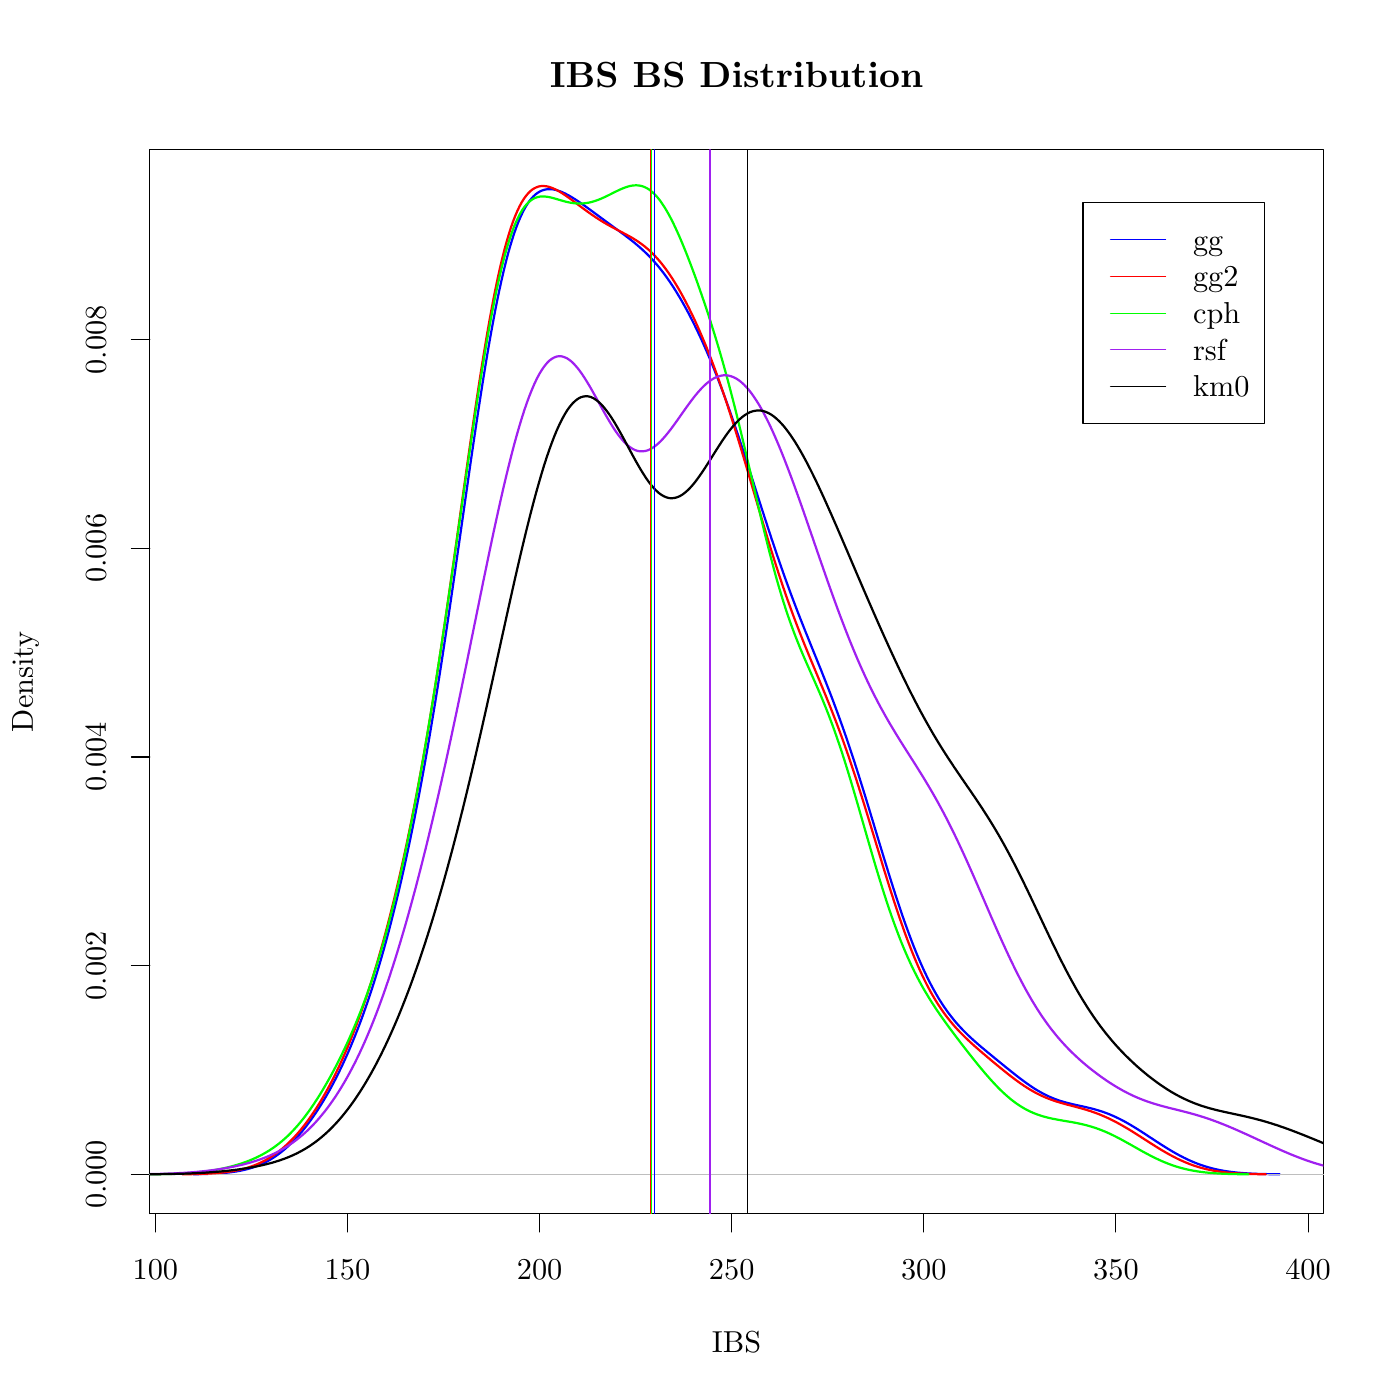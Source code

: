 % Created by tikzDevice version 0.8.1 on 2015-01-31 18:09:24
% !TEX encoding = UTF-8 Unicode
\documentclass[11pt]{memoir}
\nonstopmode

\usepackage{tikz}

\usepackage[active,tightpage,psfixbb]{preview}

\PreviewEnvironment{pgfpicture}

\setlength\PreviewBorder{0pt}

\usepackage{amsmath}
\newcommand{\SweaveOpts}[1]{}  % do not interfere with LaTeX
\newcommand{\SweaveInput}[1]{} % because they are not real TeX commands
\newcommand{\Sexpr}[1]{}       % will only be parsed by R


\usepackage{geometry}
\usepackage{amsmath}
\usepackage{lscape}
\geometry{verbose,tmargin=2.5cm,bmargin=2.5cm,lmargin=2.5cm,rmargin=2.5cm}


\begin{document}

\begin{tikzpicture}[x=1pt,y=1pt]
\definecolor{fillColor}{RGB}{255,255,255}
\path[use as bounding box,fill=fillColor,fill opacity=0.00] (0,0) rectangle (505.89,505.89);
\begin{scope}
\path[clip] ( 54.12, 67.32) rectangle (478.17,451.77);
\definecolor{drawColor}{RGB}{0,0,255}

\path[draw=drawColor,line width= 0.8pt,line join=round,line cap=round] ( 69.83, 81.58) --
	( 70.59, 81.59) --
	( 71.36, 81.60) --
	( 72.13, 81.62) --
	( 72.90, 81.63) --
	( 73.67, 81.65) --
	( 74.44, 81.67) --
	( 75.20, 81.70) --
	( 75.97, 81.73) --
	( 76.74, 81.76) --
	( 77.51, 81.80) --
	( 78.28, 81.84) --
	( 79.05, 81.89) --
	( 79.81, 81.94) --
	( 80.58, 82.00) --
	( 81.35, 82.07) --
	( 82.12, 82.15) --
	( 82.89, 82.24) --
	( 83.66, 82.33) --
	( 84.42, 82.44) --
	( 85.19, 82.55) --
	( 85.96, 82.68) --
	( 86.73, 82.82) --
	( 87.50, 82.98) --
	( 88.27, 83.15) --
	( 89.03, 83.34) --
	( 89.80, 83.54) --
	( 90.57, 83.77) --
	( 91.34, 84.01) --
	( 92.11, 84.28) --
	( 92.88, 84.56) --
	( 93.65, 84.86) --
	( 94.41, 85.20) --
	( 95.18, 85.55) --
	( 95.95, 85.93) --
	( 96.72, 86.33) --
	( 97.49, 86.76) --
	( 98.26, 87.23) --
	( 99.02, 87.71) --
	( 99.79, 88.23) --
	(100.56, 88.78) --
	(101.33, 89.36) --
	(102.10, 89.97) --
	(102.87, 90.60) --
	(103.63, 91.28) --
	(104.40, 91.98) --
	(105.17, 92.72) --
	(105.94, 93.49) --
	(106.71, 94.29) --
	(107.48, 95.13) --
	(108.24, 96.00) --
	(109.01, 96.90) --
	(109.78, 97.84) --
	(110.55, 98.81) --
	(111.32, 99.82) --
	(112.09,100.86) --
	(112.85,101.93) --
	(113.62,103.04) --
	(114.39,104.18) --
	(115.16,105.36) --
	(115.93,106.58) --
	(116.70,107.82) --
	(117.46,109.11) --
	(118.23,110.44) --
	(119.00,111.80) --
	(119.77,113.19) --
	(120.54,114.64) --
	(121.31,116.12) --
	(122.07,117.64) --
	(122.84,119.20) --
	(123.61,120.80) --
	(124.38,122.46) --
	(125.15,124.16) --
	(125.92,125.89) --
	(126.69,127.68) --
	(127.45,129.53) --
	(128.22,131.42) --
	(128.99,133.36) --
	(129.76,135.34) --
	(130.53,137.40) --
	(131.30,139.51) --
	(132.06,141.67) --
	(132.83,143.88) --
	(133.60,146.17) --
	(134.37,148.51) --
	(135.14,150.92) --
	(135.91,153.38) --
	(136.67,155.90) --
	(137.44,158.51) --
	(138.21,161.17) --
	(138.98,163.90) --
	(139.75,166.69) --
	(140.52,169.57) --
	(141.28,172.52) --
	(142.05,175.53) --
	(142.82,178.62) --
	(143.59,181.78) --
	(144.36,185.03) --
	(145.13,188.35) --
	(145.89,191.75) --
	(146.66,195.22) --
	(147.43,198.80) --
	(148.20,202.45) --
	(148.97,206.18) --
	(149.74,209.98) --
	(150.50,213.90) --
	(151.27,217.90) --
	(152.04,221.98) --
	(152.81,226.15) --
	(153.58,230.41) --
	(154.35,234.78) --
	(155.12,239.22) --
	(155.88,243.75) --
	(156.65,248.37) --
	(157.42,253.09) --
	(158.19,257.88) --
	(158.96,262.76) --
	(159.73,267.70) --
	(160.49,272.74) --
	(161.26,277.84) --
	(162.03,283.00) --
	(162.80,288.21) --
	(163.57,293.48) --
	(164.34,298.80) --
	(165.10,304.14) --
	(165.87,309.51) --
	(166.64,314.90) --
	(167.41,320.29) --
	(168.18,325.67) --
	(168.95,331.04) --
	(169.71,336.38) --
	(170.48,341.67) --
	(171.25,346.90) --
	(172.02,352.08) --
	(172.79,357.18) --
	(173.56,362.18) --
	(174.32,367.06) --
	(175.09,371.84) --
	(175.86,376.50) --
	(176.63,381.03) --
	(177.40,385.38) --
	(178.17,389.58) --
	(178.93,393.63) --
	(179.70,397.53) --
	(180.47,401.20) --
	(181.24,404.69) --
	(182.01,408.01) --
	(182.78,411.16) --
	(183.54,414.09) --
	(184.31,416.81) --
	(185.08,419.35) --
	(185.85,421.72) --
	(186.62,423.89) --
	(187.39,425.85) --
	(188.16,427.64) --
	(188.92,429.27) --
	(189.69,430.74) --
	(190.46,432.00) --
	(191.23,433.12) --
	(192.00,434.10) --
	(192.77,434.95) --
	(193.53,435.65) --
	(194.30,436.22) --
	(195.07,436.68) --
	(195.84,437.04) --
	(196.61,437.30) --
	(197.38,437.45) --
	(198.14,437.53) --
	(198.91,437.53) --
	(199.68,437.47) --
	(200.45,437.33) --
	(201.22,437.13) --
	(201.99,436.89) --
	(202.75,436.61) --
	(203.52,436.28) --
	(204.29,435.91) --
	(205.06,435.51) --
	(205.83,435.08) --
	(206.60,434.63) --
	(207.36,434.16) --
	(208.13,433.66) --
	(208.90,433.16) --
	(209.67,432.64) --
	(210.44,432.10) --
	(211.21,431.56) --
	(211.97,431.01) --
	(212.74,430.45) --
	(213.51,429.89) --
	(214.28,429.33) --
	(215.05,428.76) --
	(215.82,428.19) --
	(216.58,427.62) --
	(217.35,427.06) --
	(218.12,426.49) --
	(218.89,425.92) --
	(219.66,425.36) --
	(220.43,424.80) --
	(221.20,424.24) --
	(221.96,423.67) --
	(222.73,423.11) --
	(223.50,422.55) --
	(224.27,421.98) --
	(225.04,421.42) --
	(225.81,420.84) --
	(226.57,420.26) --
	(227.34,419.67) --
	(228.11,419.07) --
	(228.88,418.46) --
	(229.65,417.83) --
	(230.42,417.18) --
	(231.18,416.51) --
	(231.95,415.83) --
	(232.72,415.12) --
	(233.49,414.39) --
	(234.26,413.62) --
	(235.03,412.83) --
	(235.79,412.01) --
	(236.56,411.16) --
	(237.33,410.27) --
	(238.10,409.35) --
	(238.87,408.39) --
	(239.64,407.40) --
	(240.40,406.37) --
	(241.17,405.30) --
	(241.94,404.20) --
	(242.71,403.06) --
	(243.48,401.88) --
	(244.25,400.66) --
	(245.01,399.40) --
	(245.78,398.12) --
	(246.55,396.79) --
	(247.32,395.42) --
	(248.09,394.01) --
	(248.86,392.58) --
	(249.62,391.10) --
	(250.39,389.58) --
	(251.16,388.03) --
	(251.93,386.44) --
	(252.70,384.82) --
	(253.47,383.16) --
	(254.24,381.45) --
	(255.00,379.72) --
	(255.77,377.94) --
	(256.54,376.13) --
	(257.31,374.27) --
	(258.08,372.38) --
	(258.85,370.45) --
	(259.61,368.48) --
	(260.38,366.47) --
	(261.15,364.42) --
	(261.92,362.34) --
	(262.69,360.22) --
	(263.46,358.06) --
	(264.22,355.87) --
	(264.99,353.65) --
	(265.76,351.41) --
	(266.53,349.13) --
	(267.30,346.82) --
	(268.07,344.49) --
	(268.83,342.14) --
	(269.60,339.78) --
	(270.37,337.39) --
	(271.14,335.00) --
	(271.91,332.60) --
	(272.68,330.19) --
	(273.44,327.79) --
	(274.21,325.38) --
	(274.98,322.98) --
	(275.75,320.59) --
	(276.52,318.21) --
	(277.29,315.85) --
	(278.05,313.50) --
	(278.82,311.17) --
	(279.59,308.87) --
	(280.36,306.59) --
	(281.13,304.34) --
	(281.90,302.11) --
	(282.67,299.91) --
	(283.43,297.74) --
	(284.20,295.60) --
	(284.97,293.49) --
	(285.74,291.40) --
	(286.51,289.35) --
	(287.28,287.32) --
	(288.04,285.32) --
	(288.81,283.34) --
	(289.58,281.38) --
	(290.35,279.44) --
	(291.12,277.51) --
	(291.89,275.60) --
	(292.65,273.70) --
	(293.42,271.80) --
	(294.19,269.91) --
	(294.96,268.01) --
	(295.73,266.11) --
	(296.50,264.21) --
	(297.26,262.29) --
	(298.03,260.35) --
	(298.80,258.40) --
	(299.57,256.43) --
	(300.34,254.44) --
	(301.11,252.41) --
	(301.87,250.36) --
	(302.64,248.29) --
	(303.41,246.17) --
	(304.18,244.02) --
	(304.95,241.84) --
	(305.72,239.62) --
	(306.48,237.37) --
	(307.25,235.08) --
	(308.02,232.76) --
	(308.79,230.40) --
	(309.56,228.02) --
	(310.33,225.60) --
	(311.09,223.16) --
	(311.86,220.69) --
	(312.63,218.20) --
	(313.40,215.69) --
	(314.17,213.17) --
	(314.94,210.63) --
	(315.71,208.09) --
	(316.47,205.55) --
	(317.24,203.00) --
	(318.01,200.46) --
	(318.78,197.93) --
	(319.55,195.41) --
	(320.32,192.91) --
	(321.08,190.43) --
	(321.85,187.97) --
	(322.62,185.54) --
	(323.39,183.15) --
	(324.16,180.79) --
	(324.93,178.47) --
	(325.69,176.19) --
	(326.46,173.96) --
	(327.23,171.79) --
	(328.00,169.66) --
	(328.77,167.58) --
	(329.54,165.55) --
	(330.30,163.59) --
	(331.07,161.68) --
	(331.84,159.83) --
	(332.61,158.03) --
	(333.38,156.31) --
	(334.15,154.64) --
	(334.91,153.03) --
	(335.68,151.47) --
	(336.45,149.98) --
	(337.22,148.55) --
	(337.99,147.17) --
	(338.76,145.84) --
	(339.52,144.57) --
	(340.29,143.37) --
	(341.06,142.20) --
	(341.83,141.09) --
	(342.60,140.01) --
	(343.37,139.00) --
	(344.13,138.02) --
	(344.90,137.07) --
	(345.67,136.17) --
	(346.44,135.30) --
	(347.21,134.46) --
	(347.98,133.66) --
	(348.75,132.87) --
	(349.51,132.12) --
	(350.28,131.38) --
	(351.05,130.67) --
	(351.82,129.97) --
	(352.59,129.28) --
	(353.36,128.61) --
	(354.12,127.95) --
	(354.89,127.30) --
	(355.66,126.66) --
	(356.43,126.02) --
	(357.20,125.38) --
	(357.97,124.75) --
	(358.73,124.12) --
	(359.50,123.49) --
	(360.27,122.86) --
	(361.04,122.23) --
	(361.81,121.61) --
	(362.58,120.98) --
	(363.34,120.36) --
	(364.11,119.74) --
	(364.88,119.12) --
	(365.65,118.51) --
	(366.42,117.90) --
	(367.19,117.29) --
	(367.95,116.70) --
	(368.72,116.11) --
	(369.49,115.53) --
	(370.26,114.96) --
	(371.03,114.41) --
	(371.80,113.87) --
	(372.56,113.34) --
	(373.33,112.83) --
	(374.10,112.34) --
	(374.87,111.87) --
	(375.64,111.42) --
	(376.41,110.99) --
	(377.17,110.58) --
	(377.94,110.19) --
	(378.71,109.82) --
	(379.48,109.47) --
	(380.25,109.15) --
	(381.02,108.84) --
	(381.79,108.55) --
	(382.55,108.28) --
	(383.32,108.03) --
	(384.09,107.80) --
	(384.86,107.58) --
	(385.63,107.37) --
	(386.40,107.17) --
	(387.16,106.99) --
	(387.93,106.81) --
	(388.70,106.63) --
	(389.47,106.46) --
	(390.24,106.30) --
	(391.01,106.13) --
	(391.77,105.96) --
	(392.54,105.78) --
	(393.31,105.60) --
	(394.08,105.41) --
	(394.85,105.22) --
	(395.62,105.01) --
	(396.38,104.79) --
	(397.15,104.56) --
	(397.92,104.32) --
	(398.69,104.06) --
	(399.46,103.79) --
	(400.23,103.50) --
	(400.99,103.19) --
	(401.76,102.87) --
	(402.53,102.53) --
	(403.30,102.18) --
	(404.07,101.81) --
	(404.84,101.43) --
	(405.60,101.03) --
	(406.37,100.62) --
	(407.14,100.19) --
	(407.91, 99.75) --
	(408.68, 99.30) --
	(409.45, 98.84) --
	(410.22, 98.37) --
	(410.98, 97.90) --
	(411.75, 97.41) --
	(412.52, 96.92) --
	(413.29, 96.42) --
	(414.06, 95.92) --
	(414.83, 95.42) --
	(415.59, 94.91) --
	(416.36, 94.41) --
	(417.13, 93.90) --
	(417.90, 93.40) --
	(418.67, 92.90) --
	(419.44, 92.40) --
	(420.20, 91.92) --
	(420.97, 91.43) --
	(421.74, 90.96) --
	(422.51, 90.49) --
	(423.28, 90.03) --
	(424.05, 89.58) --
	(424.81, 89.14) --
	(425.58, 88.72) --
	(426.35, 88.30) --
	(427.12, 87.90) --
	(427.89, 87.51) --
	(428.66, 87.14) --
	(429.42, 86.77) --
	(430.19, 86.43) --
	(430.96, 86.10) --
	(431.73, 85.78) --
	(432.50, 85.47) --
	(433.27, 85.18) --
	(434.03, 84.91) --
	(434.80, 84.65) --
	(435.57, 84.40) --
	(436.34, 84.17) --
	(437.11, 83.95) --
	(437.88, 83.75) --
	(438.64, 83.55) --
	(439.41, 83.37) --
	(440.18, 83.21) --
	(440.95, 83.05) --
	(441.72, 82.91) --
	(442.49, 82.77) --
	(443.26, 82.65) --
	(444.02, 82.54) --
	(444.79, 82.43) --
	(445.56, 82.34) --
	(446.33, 82.25) --
	(447.10, 82.17) --
	(447.87, 82.10) --
	(448.63, 82.04) --
	(449.40, 81.98) --
	(450.17, 81.92) --
	(450.94, 81.88) --
	(451.71, 81.83) --
	(452.48, 81.79) --
	(453.24, 81.76) --
	(454.01, 81.73) --
	(454.78, 81.70) --
	(455.55, 81.68) --
	(456.32, 81.66) --
	(457.09, 81.64) --
	(457.85, 81.62) --
	(458.62, 81.61) --
	(459.39, 81.59) --
	(460.16, 81.58) --
	(460.93, 81.57) --
	(461.70, 81.57) --
	(462.46, 81.56);
\end{scope}
\begin{scope}
\path[clip] (  0.00,  0.00) rectangle (505.89,505.89);
\definecolor{drawColor}{RGB}{0,0,0}

\path[draw=drawColor,line width= 0.4pt,line join=round,line cap=round] ( 56.14, 67.32) -- (472.67, 67.32);

\path[draw=drawColor,line width= 0.4pt,line join=round,line cap=round] ( 56.14, 67.32) -- ( 56.14, 60.72);

\path[draw=drawColor,line width= 0.4pt,line join=round,line cap=round] (125.56, 67.32) -- (125.56, 60.72);

\path[draw=drawColor,line width= 0.4pt,line join=round,line cap=round] (194.98, 67.32) -- (194.98, 60.72);

\path[draw=drawColor,line width= 0.4pt,line join=round,line cap=round] (264.40, 67.32) -- (264.40, 60.72);

\path[draw=drawColor,line width= 0.4pt,line join=round,line cap=round] (333.82, 67.32) -- (333.82, 60.72);

\path[draw=drawColor,line width= 0.4pt,line join=round,line cap=round] (403.24, 67.32) -- (403.24, 60.72);

\path[draw=drawColor,line width= 0.4pt,line join=round,line cap=round] (472.67, 67.32) -- (472.67, 60.72);

\node[text=drawColor,anchor=base,inner sep=0pt, outer sep=0pt, scale=  1.00] at ( 56.14, 43.56) {100};

\node[text=drawColor,anchor=base,inner sep=0pt, outer sep=0pt, scale=  1.00] at (125.56, 43.56) {150};

\node[text=drawColor,anchor=base,inner sep=0pt, outer sep=0pt, scale=  1.00] at (194.98, 43.56) {200};

\node[text=drawColor,anchor=base,inner sep=0pt, outer sep=0pt, scale=  1.00] at (264.40, 43.56) {250};

\node[text=drawColor,anchor=base,inner sep=0pt, outer sep=0pt, scale=  1.00] at (333.82, 43.56) {300};

\node[text=drawColor,anchor=base,inner sep=0pt, outer sep=0pt, scale=  1.00] at (403.24, 43.56) {350};

\node[text=drawColor,anchor=base,inner sep=0pt, outer sep=0pt, scale=  1.00] at (472.67, 43.56) {400};

\path[draw=drawColor,line width= 0.4pt,line join=round,line cap=round] ( 54.12, 81.52) -- ( 54.12,383.16);

\path[draw=drawColor,line width= 0.4pt,line join=round,line cap=round] ( 54.12, 81.52) -- ( 47.52, 81.52);

\path[draw=drawColor,line width= 0.4pt,line join=round,line cap=round] ( 54.12,156.93) -- ( 47.52,156.93);

\path[draw=drawColor,line width= 0.4pt,line join=round,line cap=round] ( 54.12,232.34) -- ( 47.52,232.34);

\path[draw=drawColor,line width= 0.4pt,line join=round,line cap=round] ( 54.12,307.75) -- ( 47.52,307.75);

\path[draw=drawColor,line width= 0.4pt,line join=round,line cap=round] ( 54.12,383.16) -- ( 47.52,383.16);

\node[text=drawColor,rotate= 90.00,anchor=base,inner sep=0pt, outer sep=0pt, scale=  1.00] at ( 38.28, 81.52) {0.000};

\node[text=drawColor,rotate= 90.00,anchor=base,inner sep=0pt, outer sep=0pt, scale=  1.00] at ( 38.28,156.93) {0.002};

\node[text=drawColor,rotate= 90.00,anchor=base,inner sep=0pt, outer sep=0pt, scale=  1.00] at ( 38.28,232.34) {0.004};

\node[text=drawColor,rotate= 90.00,anchor=base,inner sep=0pt, outer sep=0pt, scale=  1.00] at ( 38.28,307.75) {0.006};

\node[text=drawColor,rotate= 90.00,anchor=base,inner sep=0pt, outer sep=0pt, scale=  1.00] at ( 38.28,383.16) {0.008};

\path[draw=drawColor,line width= 0.4pt,line join=round,line cap=round] ( 54.12, 67.32) --
	(478.17, 67.32) --
	(478.17,451.77) --
	( 54.12,451.77) --
	( 54.12, 67.32);
\end{scope}
\begin{scope}
\path[clip] (  0.00,  0.00) rectangle (505.89,505.89);
\definecolor{drawColor}{RGB}{0,0,0}

\node[text=drawColor,anchor=base,inner sep=0pt, outer sep=0pt, scale=  1.20] at (266.14,474.30) {\bfseries IBS BS Distribution};

\node[text=drawColor,anchor=base,inner sep=0pt, outer sep=0pt, scale=  1.00] at (266.14, 17.16) {IBS};

\node[text=drawColor,rotate= 90.00,anchor=base,inner sep=0pt, outer sep=0pt, scale=  1.00] at ( 11.88,259.55) {Density};
\end{scope}
\begin{scope}
\path[clip] ( 54.12, 67.32) rectangle (478.17,451.77);
\definecolor{drawColor}{RGB}{190,190,190}

\path[draw=drawColor,line width= 0.0pt,line join=round,line cap=round] ( 54.12, 81.52) -- (478.17, 81.52);
\definecolor{drawColor}{RGB}{255,0,0}

\path[draw=drawColor,line width= 0.8pt,line join=round,line cap=round] ( 65.86, 81.56) --
	( 66.63, 81.57) --
	( 67.40, 81.58) --
	( 68.16, 81.59) --
	( 68.93, 81.60) --
	( 69.69, 81.62) --
	( 70.46, 81.63) --
	( 71.23, 81.65) --
	( 71.99, 81.67) --
	( 72.76, 81.70) --
	( 73.53, 81.73) --
	( 74.29, 81.76) --
	( 75.06, 81.79) --
	( 75.82, 81.83) --
	( 76.59, 81.88) --
	( 77.36, 81.93) --
	( 78.12, 81.98) --
	( 78.89, 82.05) --
	( 79.66, 82.12) --
	( 80.42, 82.19) --
	( 81.19, 82.28) --
	( 81.95, 82.37) --
	( 82.72, 82.48) --
	( 83.49, 82.60) --
	( 84.25, 82.72) --
	( 85.02, 82.86) --
	( 85.79, 83.01) --
	( 86.55, 83.18) --
	( 87.32, 83.36) --
	( 88.08, 83.56) --
	( 88.85, 83.77) --
	( 89.62, 84.00) --
	( 90.38, 84.25) --
	( 91.15, 84.52) --
	( 91.92, 84.80) --
	( 92.68, 85.11) --
	( 93.45, 85.44) --
	( 94.21, 85.80) --
	( 94.98, 86.17) --
	( 95.75, 86.57) --
	( 96.51, 87.00) --
	( 97.28, 87.45) --
	( 98.05, 87.92) --
	( 98.81, 88.43) --
	( 99.58, 88.97) --
	(100.34, 89.53) --
	(101.11, 90.12) --
	(101.88, 90.74) --
	(102.64, 91.39) --
	(103.41, 92.08) --
	(104.18, 92.79) --
	(104.94, 93.54) --
	(105.71, 94.32) --
	(106.47, 95.13) --
	(107.24, 95.98) --
	(108.01, 96.86) --
	(108.77, 97.77) --
	(109.54, 98.73) --
	(110.31, 99.71) --
	(111.07,100.73) --
	(111.84,101.79) --
	(112.60,102.88) --
	(113.37,104.02) --
	(114.14,105.18) --
	(114.90,106.39) --
	(115.67,107.63) --
	(116.44,108.92) --
	(117.20,110.24) --
	(117.97,111.60) --
	(118.73,113.00) --
	(119.50,114.45) --
	(120.27,115.94) --
	(121.03,117.47) --
	(121.80,119.03) --
	(122.57,120.65) --
	(123.33,122.32) --
	(124.10,124.02) --
	(124.86,125.77) --
	(125.63,127.57) --
	(126.40,129.42) --
	(127.16,131.32) --
	(127.93,133.27) --
	(128.70,135.26) --
	(129.46,137.32) --
	(130.23,139.42) --
	(130.99,141.58) --
	(131.76,143.79) --
	(132.53,146.06) --
	(133.29,148.40) --
	(134.06,150.78) --
	(134.83,153.23) --
	(135.59,155.74) --
	(136.36,158.31) --
	(137.12,160.95) --
	(137.89,163.65) --
	(138.66,166.41) --
	(139.42,169.25) --
	(140.19,172.16) --
	(140.96,175.13) --
	(141.72,178.17) --
	(142.49,181.30) --
	(143.25,184.51) --
	(144.02,187.78) --
	(144.79,191.13) --
	(145.55,194.56) --
	(146.32,198.09) --
	(147.09,201.69) --
	(147.85,205.37) --
	(148.62,209.13) --
	(149.38,213.00) --
	(150.15,216.96) --
	(150.92,221.00) --
	(151.68,225.12) --
	(152.45,229.36) --
	(153.22,233.69) --
	(153.98,238.10) --
	(154.75,242.60) --
	(155.51,247.20) --
	(156.28,251.90) --
	(157.05,256.69) --
	(157.81,261.55) --
	(158.58,266.50) --
	(159.35,271.55) --
	(160.11,276.66) --
	(160.88,281.84) --
	(161.64,287.09) --
	(162.41,292.40) --
	(163.18,297.77) --
	(163.94,303.17) --
	(164.71,308.61) --
	(165.48,314.07) --
	(166.24,319.54) --
	(167.01,325.02) --
	(167.77,330.49) --
	(168.54,335.94) --
	(169.31,341.34) --
	(170.07,346.70) --
	(170.84,352.00) --
	(171.61,357.24) --
	(172.37,362.37) --
	(173.14,367.40) --
	(173.90,372.32) --
	(174.67,377.12) --
	(175.44,381.78) --
	(176.20,386.27) --
	(176.97,390.61) --
	(177.74,394.79) --
	(178.50,398.81) --
	(179.27,402.59) --
	(180.03,406.20) --
	(180.80,409.62) --
	(181.57,412.86) --
	(182.33,415.86) --
	(183.10,418.65) --
	(183.87,421.25) --
	(184.63,423.66) --
	(185.40,425.86) --
	(186.16,427.83) --
	(186.93,429.63) --
	(187.70,431.25) --
	(188.46,432.70) --
	(189.23,433.93) --
	(190.00,435.00) --
	(190.76,435.93) --
	(191.53,436.72) --
	(192.29,437.34) --
	(193.06,437.83) --
	(193.83,438.20) --
	(194.59,438.47) --
	(195.36,438.63) --
	(196.13,438.67) --
	(196.89,438.63) --
	(197.66,438.53) --
	(198.42,438.35) --
	(199.19,438.09) --
	(199.96,437.78) --
	(200.72,437.43) --
	(201.49,437.03) --
	(202.26,436.59) --
	(203.02,436.12) --
	(203.79,435.63) --
	(204.55,435.11) --
	(205.32,434.57) --
	(206.09,434.02) --
	(206.85,433.46) --
	(207.62,432.89) --
	(208.39,432.31) --
	(209.15,431.74) --
	(209.92,431.16) --
	(210.68,430.59) --
	(211.45,430.03) --
	(212.22,429.47) --
	(212.98,428.92) --
	(213.75,428.39) --
	(214.52,427.86) --
	(215.28,427.34) --
	(216.05,426.85) --
	(216.81,426.36) --
	(217.58,425.88) --
	(218.35,425.42) --
	(219.11,424.97) --
	(219.88,424.54) --
	(220.65,424.11) --
	(221.41,423.70) --
	(222.18,423.29) --
	(222.94,422.88) --
	(223.71,422.48) --
	(224.48,422.08) --
	(225.24,421.68) --
	(226.01,421.28) --
	(226.78,420.86) --
	(227.54,420.44) --
	(228.31,420.00) --
	(229.07,419.54) --
	(229.84,419.06) --
	(230.61,418.55) --
	(231.37,418.03) --
	(232.14,417.46) --
	(232.91,416.87) --
	(233.67,416.24) --
	(234.44,415.57) --
	(235.20,414.87) --
	(235.97,414.11) --
	(236.74,413.32) --
	(237.50,412.48) --
	(238.27,411.61) --
	(239.04,410.68) --
	(239.80,409.70) --
	(240.57,408.68) --
	(241.33,407.62) --
	(242.10,406.50) --
	(242.87,405.34) --
	(243.63,404.14) --
	(244.40,402.89) --
	(245.17,401.60) --
	(245.93,400.25) --
	(246.70,398.86) --
	(247.46,397.44) --
	(248.23,395.97) --
	(249.00,394.45) --
	(249.76,392.89) --
	(250.53,391.29) --
	(251.30,389.65) --
	(252.06,387.96) --
	(252.83,386.23) --
	(253.59,384.45) --
	(254.36,382.64) --
	(255.13,380.78) --
	(255.89,378.86) --
	(256.66,376.90) --
	(257.43,374.91) --
	(258.19,372.87) --
	(258.96,370.77) --
	(259.72,368.63) --
	(260.49,366.45) --
	(261.26,364.23) --
	(262.02,361.96) --
	(262.79,359.64) --
	(263.56,357.29) --
	(264.32,354.91) --
	(265.09,352.48) --
	(265.85,350.02) --
	(266.62,347.52) --
	(267.39,345.01) --
	(268.15,342.46) --
	(268.92,339.89) --
	(269.69,337.31) --
	(270.45,334.71) --
	(271.22,332.11) --
	(271.98,329.49) --
	(272.75,326.88) --
	(273.52,324.27) --
	(274.28,321.67) --
	(275.05,319.07) --
	(275.82,316.50) --
	(276.58,313.95) --
	(277.35,311.41) --
	(278.11,308.90) --
	(278.88,306.43) --
	(279.65,303.99) --
	(280.41,301.58) --
	(281.18,299.21) --
	(281.95,296.88) --
	(282.71,294.59) --
	(283.48,292.34) --
	(284.24,290.13) --
	(285.01,287.96) --
	(285.78,285.84) --
	(286.54,283.76) --
	(287.31,281.71) --
	(288.08,279.69) --
	(288.84,277.72) --
	(289.61,275.77) --
	(290.37,273.85) --
	(291.14,271.95) --
	(291.91,270.08) --
	(292.67,268.22) --
	(293.44,266.38) --
	(294.21,264.54) --
	(294.97,262.71) --
	(295.74,260.87) --
	(296.50,259.03) --
	(297.27,257.19) --
	(298.04,255.33) --
	(298.80,253.45) --
	(299.57,251.55) --
	(300.34,249.62) --
	(301.10,247.67) --
	(301.87,245.69) --
	(302.63,243.67) --
	(303.40,241.62) --
	(304.17,239.53) --
	(304.93,237.41) --
	(305.70,235.24) --
	(306.47,233.03) --
	(307.23,230.79) --
	(308.00,228.51) --
	(308.76,226.19) --
	(309.53,223.84) --
	(310.30,221.45) --
	(311.06,219.04) --
	(311.83,216.60) --
	(312.60,214.13) --
	(313.36,211.64) --
	(314.13,209.14) --
	(314.89,206.63) --
	(315.66,204.10) --
	(316.43,201.57) --
	(317.19,199.05) --
	(317.96,196.53) --
	(318.73,194.02) --
	(319.49,191.52) --
	(320.26,189.05) --
	(321.02,186.59) --
	(321.79,184.16) --
	(322.56,181.78) --
	(323.32,179.42) --
	(324.09,177.10) --
	(324.86,174.82) --
	(325.62,172.60) --
	(326.39,170.43) --
	(327.15,168.30) --
	(327.92,166.22) --
	(328.69,164.21) --
	(329.45,162.26) --
	(330.22,160.36) --
	(330.99,158.52) --
	(331.75,156.74) --
	(332.52,155.04) --
	(333.28,153.39) --
	(334.05,151.79) --
	(334.82,150.25) --
	(335.58,148.79) --
	(336.35,147.38) --
	(337.12,146.03) --
	(337.88,144.73) --
	(338.65,143.49) --
	(339.41,142.30) --
	(340.18,141.16) --
	(340.95,140.06) --
	(341.71,139.01) --
	(342.48,138.02) --
	(343.25,137.05) --
	(344.01,136.13) --
	(344.78,135.23) --
	(345.54,134.37) --
	(346.31,133.55) --
	(347.08,132.74) --
	(347.84,131.96) --
	(348.61,131.21) --
	(349.38,130.47) --
	(350.14,129.75) --
	(350.91,129.04) --
	(351.67,128.35) --
	(352.44,127.66) --
	(353.21,126.99) --
	(353.97,126.32) --
	(354.74,125.66) --
	(355.51,125.01) --
	(356.27,124.36) --
	(357.04,123.71) --
	(357.80,123.06) --
	(358.57,122.42) --
	(359.34,121.78) --
	(360.10,121.15) --
	(360.87,120.52) --
	(361.64,119.89) --
	(362.40,119.27) --
	(363.17,118.65) --
	(363.93,118.04) --
	(364.70,117.43) --
	(365.47,116.84) --
	(366.23,116.26) --
	(367.00,115.68) --
	(367.77,115.12) --
	(368.53,114.57) --
	(369.30,114.04) --
	(370.06,113.52) --
	(370.83,113.02) --
	(371.60,112.54) --
	(372.36,112.07) --
	(373.13,111.63) --
	(373.90,111.20) --
	(374.66,110.78) --
	(375.43,110.40) --
	(376.19,110.03) --
	(376.96,109.68) --
	(377.73,109.34) --
	(378.49,109.02) --
	(379.26,108.73) --
	(380.03,108.45) --
	(380.79,108.18) --
	(381.56,107.92) --
	(382.32,107.68) --
	(383.09,107.45) --
	(383.86,107.23) --
	(384.62,107.01) --
	(385.39,106.80) --
	(386.16,106.60) --
	(386.92,106.40) --
	(387.69,106.20) --
	(388.45,106.00) --
	(389.22,105.79) --
	(389.99,105.58) --
	(390.75,105.37) --
	(391.52,105.15) --
	(392.29,104.93) --
	(393.05,104.69) --
	(393.82,104.45) --
	(394.58,104.19) --
	(395.35,103.92) --
	(396.12,103.65) --
	(396.88,103.35) --
	(397.65,103.05) --
	(398.42,102.73) --
	(399.18,102.40) --
	(399.95,102.06) --
	(400.71,101.70) --
	(401.48,101.33) --
	(402.25,100.95) --
	(403.01,100.55) --
	(403.78,100.15) --
	(404.55, 99.73) --
	(405.31, 99.30) --
	(406.08, 98.86) --
	(406.84, 98.41) --
	(407.61, 97.96) --
	(408.38, 97.49) --
	(409.14, 97.02) --
	(409.91, 96.54) --
	(410.68, 96.06) --
	(411.44, 95.57) --
	(412.21, 95.08) --
	(412.97, 94.59) --
	(413.74, 94.09) --
	(414.51, 93.60) --
	(415.27, 93.11) --
	(416.04, 92.62) --
	(416.81, 92.14) --
	(417.57, 91.66) --
	(418.34, 91.18) --
	(419.10, 90.71) --
	(419.87, 90.25) --
	(420.64, 89.80) --
	(421.40, 89.35) --
	(422.17, 88.92) --
	(422.94, 88.50) --
	(423.70, 88.09) --
	(424.47, 87.69) --
	(425.23, 87.30) --
	(426.00, 86.93) --
	(426.77, 86.57) --
	(427.53, 86.23) --
	(428.30, 85.90) --
	(429.07, 85.58) --
	(429.83, 85.28) --
	(430.60, 85.00) --
	(431.36, 84.72) --
	(432.13, 84.47) --
	(432.90, 84.23) --
	(433.66, 84.00) --
	(434.43, 83.79) --
	(435.20, 83.59) --
	(435.96, 83.40) --
	(436.73, 83.23) --
	(437.49, 83.07) --
	(438.26, 82.92) --
	(439.03, 82.78) --
	(439.79, 82.65) --
	(440.56, 82.54) --
	(441.33, 82.43) --
	(442.09, 82.33) --
	(442.86, 82.24) --
	(443.62, 82.16) --
	(444.39, 82.09) --
	(445.16, 82.02) --
	(445.92, 81.97) --
	(446.69, 81.91) --
	(447.46, 81.86) --
	(448.22, 81.82) --
	(448.99, 81.78) --
	(449.75, 81.75) --
	(450.52, 81.72) --
	(451.29, 81.69) --
	(452.05, 81.67) --
	(452.82, 81.65) --
	(453.59, 81.63) --
	(454.35, 81.61) --
	(455.12, 81.60) --
	(455.88, 81.59) --
	(456.65, 81.58) --
	(457.42, 81.57);
\definecolor{drawColor}{RGB}{0,255,0}

\path[draw=drawColor,line width= 0.8pt,line join=round,line cap=round] ( 53.40, 81.55) --
	( 54.18, 81.56) --
	( 54.95, 81.57) --
	( 55.73, 81.57) --
	( 56.51, 81.58) --
	( 57.29, 81.59) --
	( 58.07, 81.61) --
	( 58.85, 81.62) --
	( 59.62, 81.64) --
	( 60.40, 81.65) --
	( 61.18, 81.67) --
	( 61.96, 81.70) --
	( 62.74, 81.72) --
	( 63.52, 81.75) --
	( 64.29, 81.78) --
	( 65.07, 81.82) --
	( 65.85, 81.85) --
	( 66.63, 81.90) --
	( 67.41, 81.95) --
	( 68.19, 82.00) --
	( 68.96, 82.05) --
	( 69.74, 82.11) --
	( 70.52, 82.18) --
	( 71.30, 82.26) --
	( 72.08, 82.34) --
	( 72.85, 82.42) --
	( 73.63, 82.51) --
	( 74.41, 82.61) --
	( 75.19, 82.72) --
	( 75.97, 82.83) --
	( 76.75, 82.95) --
	( 77.52, 83.08) --
	( 78.30, 83.22) --
	( 79.08, 83.37) --
	( 79.86, 83.52) --
	( 80.64, 83.68) --
	( 81.42, 83.86) --
	( 82.19, 84.04) --
	( 82.97, 84.23) --
	( 83.75, 84.43) --
	( 84.53, 84.65) --
	( 85.31, 84.87) --
	( 86.09, 85.11) --
	( 86.86, 85.35) --
	( 87.64, 85.61) --
	( 88.42, 85.89) --
	( 89.20, 86.17) --
	( 89.98, 86.47) --
	( 90.75, 86.79) --
	( 91.53, 87.12) --
	( 92.31, 87.47) --
	( 93.09, 87.84) --
	( 93.87, 88.22) --
	( 94.65, 88.63) --
	( 95.42, 89.06) --
	( 96.20, 89.51) --
	( 96.98, 89.98) --
	( 97.76, 90.47) --
	( 98.54, 90.99) --
	( 99.32, 91.54) --
	(100.09, 92.12) --
	(100.87, 92.72) --
	(101.65, 93.35) --
	(102.43, 94.02) --
	(103.21, 94.71) --
	(103.99, 95.43) --
	(104.76, 96.19) --
	(105.54, 96.99) --
	(106.32, 97.82) --
	(107.10, 98.68) --
	(107.88, 99.57) --
	(108.66,100.50) --
	(109.43,101.47) --
	(110.21,102.47) --
	(110.99,103.51) --
	(111.77,104.58) --
	(112.55,105.69) --
	(113.32,106.83) --
	(114.10,108.01) --
	(114.88,109.21) --
	(115.66,110.46) --
	(116.44,111.74) --
	(117.22,113.05) --
	(117.99,114.39) --
	(118.77,115.76) --
	(119.55,117.18) --
	(120.33,118.62) --
	(121.11,120.09) --
	(121.89,121.60) --
	(122.66,123.14) --
	(123.44,124.73) --
	(124.22,126.34) --
	(125.00,127.99) --
	(125.78,129.68) --
	(126.56,131.42) --
	(127.33,133.20) --
	(128.11,135.03) --
	(128.89,136.89) --
	(129.67,138.82) --
	(130.45,140.80) --
	(131.22,142.83) --
	(132.00,144.92) --
	(132.78,147.07) --
	(133.56,149.29) --
	(134.34,151.59) --
	(135.12,153.95) --
	(135.89,156.37) --
	(136.67,158.88) --
	(137.45,161.48) --
	(138.23,164.16) --
	(139.01,166.91) --
	(139.79,169.75) --
	(140.56,172.70) --
	(141.34,175.73) --
	(142.12,178.84) --
	(142.90,182.05) --
	(143.68,185.35) --
	(144.46,188.76) --
	(145.23,192.26) --
	(146.01,195.85) --
	(146.79,199.52) --
	(147.57,203.32) --
	(148.35,207.20) --
	(149.13,211.17) --
	(149.90,215.23) --
	(150.68,219.39) --
	(151.46,223.65) --
	(152.24,228.00) --
	(153.02,232.42) --
	(153.79,236.93) --
	(154.57,241.55) --
	(155.35,246.25) --
	(156.13,251.02) --
	(156.91,255.86) --
	(157.69,260.79) --
	(158.46,265.80) --
	(159.24,270.88) --
	(160.02,276.01) --
	(160.80,281.21) --
	(161.58,286.47) --
	(162.36,291.78) --
	(163.13,297.13) --
	(163.91,302.51) --
	(164.69,307.92) --
	(165.47,313.36) --
	(166.25,318.80) --
	(167.03,324.24) --
	(167.80,329.68) --
	(168.58,335.08) --
	(169.36,340.45) --
	(170.14,345.78) --
	(170.92,351.05) --
	(171.69,356.25) --
	(172.47,361.34) --
	(173.25,366.34) --
	(174.03,371.24) --
	(174.81,376.02) --
	(175.59,380.63) --
	(176.36,385.09) --
	(177.14,389.41) --
	(177.92,393.56) --
	(178.70,397.52) --
	(179.48,401.26) --
	(180.26,404.81) --
	(181.03,408.18) --
	(181.81,411.35) --
	(182.59,414.26) --
	(183.37,416.96) --
	(184.15,419.46) --
	(184.93,421.77) --
	(185.70,423.85) --
	(186.48,425.70) --
	(187.26,427.36) --
	(188.04,428.84) --
	(188.82,430.14) --
	(189.60,431.23) --
	(190.37,432.15) --
	(191.15,432.92) --
	(191.93,433.56) --
	(192.71,434.06) --
	(193.49,434.41) --
	(194.26,434.67) --
	(195.04,434.83) --
	(195.82,434.91) --
	(196.60,434.90) --
	(197.38,434.82) --
	(198.16,434.70) --
	(198.93,434.55) --
	(199.71,434.35) --
	(200.49,434.14) --
	(201.27,433.91) --
	(202.05,433.68) --
	(202.83,433.45) --
	(203.60,433.23) --
	(204.38,433.02) --
	(205.16,432.84) --
	(205.94,432.67) --
	(206.72,432.54) --
	(207.50,432.44) --
	(208.27,432.37) --
	(209.05,432.33) --
	(209.83,432.33) --
	(210.61,432.37) --
	(211.39,432.45) --
	(212.16,432.56) --
	(212.94,432.70) --
	(213.72,432.88) --
	(214.50,433.11) --
	(215.28,433.36) --
	(216.06,433.63) --
	(216.83,433.94) --
	(217.61,434.27) --
	(218.39,434.62) --
	(219.17,434.99) --
	(219.95,435.37) --
	(220.73,435.76) --
	(221.50,436.15) --
	(222.28,436.54) --
	(223.06,436.92) --
	(223.84,437.29) --
	(224.62,437.64) --
	(225.40,437.95) --
	(226.17,438.24) --
	(226.95,438.49) --
	(227.73,438.69) --
	(228.51,438.82) --
	(229.29,438.90) --
	(230.06,438.92) --
	(230.84,438.86) --
	(231.62,438.72) --
	(232.40,438.49) --
	(233.18,438.17) --
	(233.96,437.77) --
	(234.73,437.27) --
	(235.51,436.65) --
	(236.29,435.94) --
	(237.07,435.14) --
	(237.85,434.24) --
	(238.63,433.23) --
	(239.40,432.11) --
	(240.18,430.91) --
	(240.96,429.61) --
	(241.74,428.24) --
	(242.52,426.75) --
	(243.30,425.20) --
	(244.07,423.57) --
	(244.85,421.88) --
	(245.63,420.11) --
	(246.41,418.28) --
	(247.19,416.40) --
	(247.97,414.47) --
	(248.74,412.49) --
	(249.52,410.46) --
	(250.30,408.38) --
	(251.08,406.27) --
	(251.86,404.13) --
	(252.63,401.94) --
	(253.41,399.71) --
	(254.19,397.44) --
	(254.97,395.13) --
	(255.75,392.79) --
	(256.53,390.39) --
	(257.30,387.95) --
	(258.08,385.46) --
	(258.86,382.92) --
	(259.64,380.32) --
	(260.42,377.65) --
	(261.20,374.94) --
	(261.97,372.16) --
	(262.75,369.33) --
	(263.53,366.41) --
	(264.31,363.44) --
	(265.09,360.42) --
	(265.87,357.34) --
	(266.64,354.20) --
	(267.42,351.00) --
	(268.20,347.76) --
	(268.98,344.49) --
	(269.76,341.18) --
	(270.53,337.85) --
	(271.31,334.50) --
	(272.09,331.15) --
	(272.87,327.80) --
	(273.65,324.47) --
	(274.43,321.16) --
	(275.20,317.88) --
	(275.98,314.65) --
	(276.76,311.46) --
	(277.54,308.34) --
	(278.32,305.30) --
	(279.10,302.32) --
	(279.87,299.42) --
	(280.65,296.60) --
	(281.43,293.90) --
	(282.21,291.27) --
	(282.99,288.73) --
	(283.77,286.28) --
	(284.54,283.94) --
	(285.32,281.69) --
	(286.10,279.51) --
	(286.88,277.40) --
	(287.66,275.38) --
	(288.44,273.42) --
	(289.21,271.52) --
	(289.99,269.66) --
	(290.77,267.84) --
	(291.55,266.06) --
	(292.33,264.29) --
	(293.10,262.53) --
	(293.88,260.78) --
	(294.66,259.01) --
	(295.44,257.23) --
	(296.22,255.42) --
	(297.00,253.58) --
	(297.77,251.70) --
	(298.55,249.77) --
	(299.33,247.78) --
	(300.11,245.74) --
	(300.89,243.65) --
	(301.67,241.50) --
	(302.44,239.28) --
	(303.22,237.00) --
	(304.00,234.67) --
	(304.78,232.28) --
	(305.56,229.82) --
	(306.34,227.31) --
	(307.11,224.77) --
	(307.89,222.18) --
	(308.67,219.55) --
	(309.45,216.89) --
	(310.23,214.21) --
	(311.00,211.51) --
	(311.78,208.81) --
	(312.56,206.10) --
	(313.34,203.39) --
	(314.12,200.70) --
	(314.90,198.02) --
	(315.67,195.36) --
	(316.45,192.74) --
	(317.23,190.15) --
	(318.01,187.61) --
	(318.79,185.10) --
	(319.57,182.65) --
	(320.34,180.26) --
	(321.12,177.92) --
	(321.90,175.63) --
	(322.68,173.41) --
	(323.46,171.26) --
	(324.24,169.17) --
	(325.01,167.14) --
	(325.79,165.17) --
	(326.57,163.28) --
	(327.35,161.45) --
	(328.13,159.68) --
	(328.91,157.97) --
	(329.68,156.32) --
	(330.46,154.73) --
	(331.24,153.20) --
	(332.02,151.71) --
	(332.80,150.27) --
	(333.57,148.88) --
	(334.35,147.53) --
	(335.13,146.23) --
	(335.91,144.95) --
	(336.69,143.71) --
	(337.47,142.51) --
	(338.24,141.33) --
	(339.02,140.18) --
	(339.80,139.04) --
	(340.58,137.93) --
	(341.36,136.84) --
	(342.14,135.76) --
	(342.91,134.70) --
	(343.69,133.64) --
	(344.47,132.60) --
	(345.25,131.56) --
	(346.03,130.54) --
	(346.81,129.52) --
	(347.58,128.50) --
	(348.36,127.50) --
	(349.14,126.50) --
	(349.92,125.50) --
	(350.70,124.51) --
	(351.47,123.53) --
	(352.25,122.56) --
	(353.03,121.60) --
	(353.81,120.64) --
	(354.59,119.70) --
	(355.37,118.77) --
	(356.14,117.86) --
	(356.92,116.96) --
	(357.70,116.07) --
	(358.48,115.21) --
	(359.26,114.37) --
	(360.04,113.54) --
	(360.81,112.74) --
	(361.59,111.97) --
	(362.37,111.22) --
	(363.15,110.50) --
	(363.93,109.81) --
	(364.71,109.14) --
	(365.48,108.50) --
	(366.26,107.90) --
	(367.04,107.32) --
	(367.82,106.78) --
	(368.60,106.26) --
	(369.38,105.78) --
	(370.15,105.32) --
	(370.93,104.90) --
	(371.71,104.50) --
	(372.49,104.13) --
	(373.27,103.79) --
	(374.04,103.47) --
	(374.82,103.17) --
	(375.60,102.90) --
	(376.38,102.65) --
	(377.16,102.42) --
	(377.94,102.21) --
	(378.71,102.01) --
	(379.49,101.83) --
	(380.27,101.66) --
	(381.05,101.51) --
	(381.83,101.36) --
	(382.61,101.21) --
	(383.38,101.08) --
	(384.16,100.94) --
	(384.94,100.81) --
	(385.72,100.68) --
	(386.50,100.55) --
	(387.28,100.41) --
	(388.05,100.27) --
	(388.83,100.12) --
	(389.61, 99.96) --
	(390.39, 99.80) --
	(391.17, 99.62) --
	(391.94, 99.43) --
	(392.72, 99.24) --
	(393.50, 99.02) --
	(394.28, 98.79) --
	(395.06, 98.55) --
	(395.84, 98.30) --
	(396.61, 98.03) --
	(397.39, 97.74) --
	(398.17, 97.44) --
	(398.95, 97.13) --
	(399.73, 96.80) --
	(400.51, 96.45) --
	(401.28, 96.09) --
	(402.06, 95.72) --
	(402.84, 95.34) --
	(403.62, 94.94) --
	(404.40, 94.54) --
	(405.18, 94.12) --
	(405.95, 93.70) --
	(406.73, 93.27) --
	(407.51, 92.84) --
	(408.29, 92.40) --
	(409.07, 91.96) --
	(409.84, 91.52) --
	(410.62, 91.08) --
	(411.40, 90.64) --
	(412.18, 90.20) --
	(412.96, 89.77) --
	(413.74, 89.34) --
	(414.51, 88.93) --
	(415.29, 88.52) --
	(416.07, 88.11) --
	(416.85, 87.72) --
	(417.63, 87.34) --
	(418.41, 86.97) --
	(419.18, 86.61) --
	(419.96, 86.27) --
	(420.74, 85.94) --
	(421.52, 85.62) --
	(422.30, 85.32) --
	(423.08, 85.03) --
	(423.85, 84.75) --
	(424.63, 84.49) --
	(425.41, 84.25) --
	(426.19, 84.02) --
	(426.97, 83.80) --
	(427.75, 83.60) --
	(428.52, 83.41) --
	(429.30, 83.24) --
	(430.08, 83.07) --
	(430.86, 82.92) --
	(431.64, 82.78) --
	(432.41, 82.65) --
	(433.19, 82.54) --
	(433.97, 82.43) --
	(434.75, 82.33) --
	(435.53, 82.24) --
	(436.31, 82.16) --
	(437.08, 82.08) --
	(437.86, 82.02) --
	(438.64, 81.96) --
	(439.42, 81.90) --
	(440.20, 81.86) --
	(440.98, 81.81) --
	(441.75, 81.77) --
	(442.53, 81.74) --
	(443.31, 81.71) --
	(444.09, 81.69) --
	(444.87, 81.66) --
	(445.65, 81.64) --
	(446.42, 81.62) --
	(447.20, 81.61) --
	(447.98, 81.60) --
	(448.76, 81.58) --
	(449.54, 81.57) --
	(450.31, 81.57) --
	(451.09, 81.56);
\definecolor{drawColor}{RGB}{160,32,240}

\path[draw=drawColor,line width= 0.8pt,line join=round,line cap=round] ( 45.24, 81.55) --
	( 46.15, 81.55) --
	( 47.07, 81.56) --
	( 47.98, 81.56) --
	( 48.89, 81.57) --
	( 49.80, 81.58) --
	( 50.72, 81.59) --
	( 51.63, 81.60) --
	( 52.54, 81.61) --
	( 53.45, 81.62) --
	( 54.37, 81.64) --
	( 55.28, 81.66) --
	( 56.19, 81.68) --
	( 57.10, 81.70) --
	( 58.02, 81.72) --
	( 58.93, 81.75) --
	( 59.84, 81.77) --
	( 60.75, 81.81) --
	( 61.67, 81.84) --
	( 62.58, 81.88) --
	( 63.49, 81.92) --
	( 64.40, 81.97) --
	( 65.32, 82.02) --
	( 66.23, 82.07) --
	( 67.14, 82.13) --
	( 68.05, 82.19) --
	( 68.97, 82.26) --
	( 69.88, 82.33) --
	( 70.79, 82.41) --
	( 71.70, 82.49) --
	( 72.62, 82.58) --
	( 73.53, 82.67) --
	( 74.44, 82.77) --
	( 75.35, 82.88) --
	( 76.27, 82.99) --
	( 77.18, 83.11) --
	( 78.09, 83.24) --
	( 79.00, 83.37) --
	( 79.92, 83.52) --
	( 80.83, 83.66) --
	( 81.74, 83.82) --
	( 82.65, 83.99) --
	( 83.57, 84.16) --
	( 84.48, 84.34) --
	( 85.39, 84.54) --
	( 86.30, 84.74) --
	( 87.22, 84.95) --
	( 88.13, 85.18) --
	( 89.04, 85.42) --
	( 89.95, 85.66) --
	( 90.87, 85.93) --
	( 91.78, 86.21) --
	( 92.69, 86.50) --
	( 93.60, 86.81) --
	( 94.52, 87.13) --
	( 95.43, 87.48) --
	( 96.34, 87.84) --
	( 97.25, 88.22) --
	( 98.17, 88.63) --
	( 99.08, 89.06) --
	( 99.99, 89.51) --
	(100.90, 89.98) --
	(101.82, 90.48) --
	(102.73, 91.02) --
	(103.64, 91.58) --
	(104.55, 92.17) --
	(105.47, 92.78) --
	(106.38, 93.43) --
	(107.29, 94.13) --
	(108.20, 94.85) --
	(109.12, 95.61) --
	(110.03, 96.40) --
	(110.94, 97.23) --
	(111.85, 98.11) --
	(112.76, 99.03) --
	(113.68, 99.98) --
	(114.59,100.98) --
	(115.50,102.03) --
	(116.41,103.12) --
	(117.33,104.25) --
	(118.24,105.43) --
	(119.15,106.66) --
	(120.06,107.95) --
	(120.98,109.28) --
	(121.89,110.66) --
	(122.80,112.10) --
	(123.71,113.60) --
	(124.63,115.15) --
	(125.54,116.76) --
	(126.45,118.42) --
	(127.36,120.15) --
	(128.28,121.94) --
	(129.19,123.79) --
	(130.10,125.69) --
	(131.01,127.68) --
	(131.93,129.73) --
	(132.84,131.84) --
	(133.75,134.01) --
	(134.66,136.26) --
	(135.58,138.58) --
	(136.49,140.96) --
	(137.40,143.42) --
	(138.31,145.93) --
	(139.23,148.54) --
	(140.14,151.21) --
	(141.05,153.94) --
	(141.96,156.74) --
	(142.88,159.62) --
	(143.79,162.57) --
	(144.70,165.58) --
	(145.61,168.66) --
	(146.53,171.80) --
	(147.44,175.02) --
	(148.35,178.31) --
	(149.26,181.65) --
	(150.18,185.05) --
	(151.09,188.54) --
	(152.00,192.08) --
	(152.91,195.68) --
	(153.83,199.34) --
	(154.74,203.06) --
	(155.65,206.85) --
	(156.56,210.69) --
	(157.48,214.59) --
	(158.39,218.54) --
	(159.30,222.56) --
	(160.21,226.63) --
	(161.13,230.75) --
	(162.04,234.91) --
	(162.95,239.14) --
	(163.86,243.41) --
	(164.78,247.72) --
	(165.69,252.06) --
	(166.60,256.45) --
	(167.51,260.87) --
	(168.43,265.31) --
	(169.34,269.77) --
	(170.25,274.25) --
	(171.16,278.74) --
	(172.08,283.24) --
	(172.99,287.72) --
	(173.90,292.20) --
	(174.81,296.66) --
	(175.73,301.08) --
	(176.64,305.46) --
	(177.55,309.81) --
	(178.46,314.10) --
	(179.38,318.30) --
	(180.29,322.44) --
	(181.20,326.49) --
	(182.11,330.46) --
	(183.03,334.31) --
	(183.94,338.03) --
	(184.85,341.64) --
	(185.76,345.13) --
	(186.68,348.46) --
	(187.59,351.62) --
	(188.50,354.64) --
	(189.41,357.50) --
	(190.33,360.20) --
	(191.24,362.67) --
	(192.15,364.96) --
	(193.06,367.08) --
	(193.98,369.03) --
	(194.89,370.74) --
	(195.80,372.24) --
	(196.71,373.55) --
	(197.63,374.67) --
	(198.54,375.59) --
	(199.45,376.26) --
	(200.36,376.76) --
	(201.28,377.07) --
	(202.19,377.20) --
	(203.10,377.09) --
	(204.01,376.81) --
	(204.93,376.38) --
	(205.84,375.78) --
	(206.75,375.02) --
	(207.66,374.09) --
	(208.58,373.04) --
	(209.49,371.87) --
	(210.40,370.60) --
	(211.31,369.20) --
	(212.23,367.73) --
	(213.14,366.20) --
	(214.05,364.61) --
	(214.96,362.98) --
	(215.88,361.32) --
	(216.79,359.67) --
	(217.70,358.01) --
	(218.61,356.38) --
	(219.53,354.79) --
	(220.44,353.25) --
	(221.35,351.77) --
	(222.26,350.36) --
	(223.18,349.07) --
	(224.09,347.87) --
	(225.00,346.78) --
	(225.91,345.79) --
	(226.83,344.94) --
	(227.74,344.24) --
	(228.65,343.67) --
	(229.56,343.23) --
	(230.48,342.92) --
	(231.39,342.80) --
	(232.30,342.80) --
	(233.21,342.93) --
	(234.13,343.19) --
	(235.04,343.61) --
	(235.95,344.15) --
	(236.86,344.80) --
	(237.78,345.56) --
	(238.69,346.42) --
	(239.60,347.39) --
	(240.51,348.44) --
	(241.43,349.55) --
	(242.34,350.72) --
	(243.25,351.95) --
	(244.16,353.21) --
	(245.08,354.49) --
	(245.99,355.79) --
	(246.90,357.09) --
	(247.81,358.38) --
	(248.73,359.65) --
	(249.64,360.89) --
	(250.55,362.09) --
	(251.46,363.23) --
	(252.38,364.31) --
	(253.29,365.33) --
	(254.20,366.27) --
	(255.11,367.12) --
	(256.03,367.87) --
	(256.94,368.54) --
	(257.85,369.11) --
	(258.76,369.57) --
	(259.68,369.91) --
	(260.59,370.14) --
	(261.50,370.27) --
	(262.41,370.28) --
	(263.33,370.15) --
	(264.24,369.90) --
	(265.15,369.55) --
	(266.06,369.09) --
	(266.98,368.49) --
	(267.89,367.76) --
	(268.80,366.93) --
	(269.71,365.99) --
	(270.63,364.94) --
	(271.54,363.76) --
	(272.45,362.48) --
	(273.36,361.10) --
	(274.28,359.63) --
	(275.19,358.04) --
	(276.10,356.35) --
	(277.01,354.59) --
	(277.93,352.74) --
	(278.84,350.80) --
	(279.75,348.78) --
	(280.66,346.68) --
	(281.58,344.52) --
	(282.49,342.30) --
	(283.40,340.00) --
	(284.31,337.65) --
	(285.23,335.25) --
	(286.14,332.81) --
	(287.05,330.32) --
	(287.96,327.79) --
	(288.88,325.23) --
	(289.79,322.65) --
	(290.70,320.04) --
	(291.61,317.41) --
	(292.52,314.76) --
	(293.44,312.12) --
	(294.35,309.46) --
	(295.26,306.81) --
	(296.17,304.17) --
	(297.09,301.53) --
	(298.00,298.91) --
	(298.91,296.30) --
	(299.82,293.72) --
	(300.74,291.17) --
	(301.65,288.64) --
	(302.56,286.15) --
	(303.47,283.69) --
	(304.39,281.28) --
	(305.30,278.90) --
	(306.21,276.56) --
	(307.12,274.27) --
	(308.04,272.03) --
	(308.95,269.83) --
	(309.86,267.68) --
	(310.77,265.59) --
	(311.69,263.54) --
	(312.60,261.55) --
	(313.51,259.60) --
	(314.42,257.69) --
	(315.34,255.85) --
	(316.25,254.05) --
	(317.16,252.29) --
	(318.07,250.57) --
	(318.99,248.90) --
	(319.90,247.27) --
	(320.81,245.67) --
	(321.72,244.10) --
	(322.64,242.57) --
	(323.55,241.06) --
	(324.46,239.57) --
	(325.37,238.10) --
	(326.29,236.64) --
	(327.20,235.20) --
	(328.11,233.77) --
	(329.02,232.33) --
	(329.94,230.90) --
	(330.85,229.46) --
	(331.76,228.01) --
	(332.67,226.54) --
	(333.59,225.07) --
	(334.50,223.57) --
	(335.41,222.05) --
	(336.32,220.50) --
	(337.24,218.92) --
	(338.15,217.32) --
	(339.06,215.68) --
	(339.97,214.00) --
	(340.89,212.30) --
	(341.80,210.56) --
	(342.71,208.78) --
	(343.62,206.96) --
	(344.54,205.11) --
	(345.45,203.23) --
	(346.36,201.32) --
	(347.27,199.36) --
	(348.19,197.38) --
	(349.10,195.38) --
	(350.01,193.35) --
	(350.92,191.29) --
	(351.84,189.22) --
	(352.75,187.13) --
	(353.66,185.03) --
	(354.57,182.93) --
	(355.49,180.81) --
	(356.40,178.70) --
	(357.31,176.59) --
	(358.22,174.48) --
	(359.14,172.39) --
	(360.05,170.32) --
	(360.96,168.26) --
	(361.87,166.22) --
	(362.79,164.20) --
	(363.70,162.22) --
	(364.61,160.27) --
	(365.52,158.35) --
	(366.44,156.47) --
	(367.35,154.63) --
	(368.26,152.84) --
	(369.17,151.08) --
	(370.09,149.36) --
	(371.00,147.70) --
	(371.91,146.09) --
	(372.82,144.52) --
	(373.74,143.00) --
	(374.65,141.52) --
	(375.56,140.11) --
	(376.47,138.73) --
	(377.39,137.40) --
	(378.30,136.12) --
	(379.21,134.88) --
	(380.12,133.69) --
	(381.04,132.54) --
	(381.95,131.43) --
	(382.86,130.36) --
	(383.77,129.33) --
	(384.69,128.33) --
	(385.60,127.36) --
	(386.51,126.42) --
	(387.42,125.52) --
	(388.34,124.65) --
	(389.25,123.80) --
	(390.16,122.97) --
	(391.07,122.16) --
	(391.99,121.39) --
	(392.90,120.62) --
	(393.81,119.88) --
	(394.72,119.16) --
	(395.64,118.46) --
	(396.55,117.77) --
	(397.46,117.10) --
	(398.37,116.44) --
	(399.29,115.81) --
	(400.20,115.19) --
	(401.11,114.59) --
	(402.02,114.01) --
	(402.94,113.44) --
	(403.85,112.89) --
	(404.76,112.37) --
	(405.67,111.85) --
	(406.59,111.36) --
	(407.50,110.89) --
	(408.41,110.44) --
	(409.32,110.00) --
	(410.24,109.59) --
	(411.15,109.19) --
	(412.06,108.82) --
	(412.97,108.46) --
	(413.89,108.12) --
	(414.80,107.79) --
	(415.71,107.48) --
	(416.62,107.19) --
	(417.54,106.91) --
	(418.45,106.64) --
	(419.36,106.38) --
	(420.27,106.13) --
	(421.19,105.89) --
	(422.10,105.65) --
	(423.01,105.42) --
	(423.92,105.20) --
	(424.84,104.97) --
	(425.75,104.74) --
	(426.66,104.52) --
	(427.57,104.28) --
	(428.49,104.05) --
	(429.40,103.81) --
	(430.31,103.56) --
	(431.22,103.31) --
	(432.14,103.05) --
	(433.05,102.78) --
	(433.96,102.50) --
	(434.87,102.21) --
	(435.79,101.91) --
	(436.70,101.60) --
	(437.61,101.29) --
	(438.52,100.96) --
	(439.44,100.62) --
	(440.35,100.28) --
	(441.26, 99.92) --
	(442.17, 99.56) --
	(443.09, 99.19) --
	(444.00, 98.81) --
	(444.91, 98.43) --
	(445.82, 98.04) --
	(446.74, 97.64) --
	(447.65, 97.24) --
	(448.56, 96.83) --
	(449.47, 96.42) --
	(450.39, 96.01) --
	(451.30, 95.59) --
	(452.21, 95.17) --
	(453.12, 94.75) --
	(454.04, 94.33) --
	(454.95, 93.90) --
	(455.86, 93.48) --
	(456.77, 93.06) --
	(457.69, 92.64) --
	(458.60, 92.22) --
	(459.51, 91.80) --
	(460.42, 91.39) --
	(461.34, 90.97) --
	(462.25, 90.57) --
	(463.16, 90.16) --
	(464.07, 89.77) --
	(464.99, 89.38) --
	(465.90, 88.99) --
	(466.81, 88.61) --
	(467.72, 88.25) --
	(468.64, 87.89) --
	(469.55, 87.53) --
	(470.46, 87.19) --
	(471.37, 86.85) --
	(472.29, 86.53) --
	(473.20, 86.22) --
	(474.11, 85.92) --
	(475.02, 85.62) --
	(475.93, 85.35) --
	(476.85, 85.08) --
	(477.76, 84.82) --
	(478.67, 84.58) --
	(479.58, 84.35) --
	(480.50, 84.13) --
	(481.41, 83.92) --
	(482.32, 83.72) --
	(483.23, 83.53) --
	(484.15, 83.36) --
	(485.06, 83.20) --
	(485.97, 83.05) --
	(486.88, 82.90) --
	(487.80, 82.77) --
	(488.71, 82.65) --
	(489.62, 82.54) --
	(490.53, 82.44) --
	(491.45, 82.34) --
	(492.36, 82.26) --
	(493.27, 82.18) --
	(494.18, 82.10) --
	(495.10, 82.04) --
	(496.01, 81.98) --
	(496.92, 81.93) --
	(497.83, 81.88) --
	(498.75, 81.83) --
	(499.66, 81.79) --
	(500.57, 81.76) --
	(501.48, 81.73) --
	(502.40, 81.70) --
	(503.31, 81.68) --
	(504.22, 81.66) --
	(505.13, 81.64) --
	(505.89, 81.62);
\definecolor{drawColor}{RGB}{0,0,0}

\path[draw=drawColor,line width= 0.8pt,line join=round,line cap=round] ( 50.08, 81.54) --
	( 51.02, 81.55) --
	( 51.97, 81.55) --
	( 52.91, 81.56) --
	( 53.86, 81.57) --
	( 54.80, 81.57) --
	( 55.74, 81.58) --
	( 56.69, 81.59) --
	( 57.63, 81.60) --
	( 58.58, 81.62) --
	( 59.52, 81.63) --
	( 60.47, 81.65) --
	( 61.41, 81.66) --
	( 62.36, 81.68) --
	( 63.30, 81.70) --
	( 64.24, 81.73) --
	( 65.19, 81.75) --
	( 66.13, 81.78) --
	( 67.08, 81.81) --
	( 68.02, 81.85) --
	( 68.97, 81.88) --
	( 69.91, 81.92) --
	( 70.86, 81.97) --
	( 71.80, 82.02) --
	( 72.75, 82.07) --
	( 73.69, 82.12) --
	( 74.63, 82.18) --
	( 75.58, 82.25) --
	( 76.52, 82.32) --
	( 77.47, 82.39) --
	( 78.41, 82.47) --
	( 79.36, 82.55) --
	( 80.30, 82.64) --
	( 81.25, 82.73) --
	( 82.19, 82.83) --
	( 83.13, 82.94) --
	( 84.08, 83.05) --
	( 85.02, 83.17) --
	( 85.97, 83.29) --
	( 86.91, 83.43) --
	( 87.86, 83.57) --
	( 88.80, 83.71) --
	( 89.75, 83.87) --
	( 90.69, 84.03) --
	( 91.64, 84.20) --
	( 92.58, 84.39) --
	( 93.52, 84.58) --
	( 94.47, 84.78) --
	( 95.41, 85.00) --
	( 96.36, 85.23) --
	( 97.30, 85.47) --
	( 98.25, 85.72) --
	( 99.19, 86.00) --
	(100.14, 86.29) --
	(101.08, 86.59) --
	(102.02, 86.92) --
	(102.97, 87.26) --
	(103.91, 87.63) --
	(104.86, 88.02) --
	(105.80, 88.43) --
	(106.75, 88.87) --
	(107.69, 89.34) --
	(108.64, 89.84) --
	(109.58, 90.36) --
	(110.53, 90.91) --
	(111.47, 91.50) --
	(112.41, 92.13) --
	(113.36, 92.78) --
	(114.30, 93.47) --
	(115.25, 94.20) --
	(116.19, 94.98) --
	(117.14, 95.79) --
	(118.08, 96.64) --
	(119.03, 97.52) --
	(119.97, 98.47) --
	(120.91, 99.45) --
	(121.86,100.47) --
	(122.80,101.53) --
	(123.75,102.65) --
	(124.69,103.82) --
	(125.64,105.03) --
	(126.58,106.28) --
	(127.53,107.58) --
	(128.47,108.94) --
	(129.42,110.35) --
	(130.36,111.80) --
	(131.30,113.30) --
	(132.25,114.86) --
	(133.19,116.47) --
	(134.14,118.13) --
	(135.08,119.84) --
	(136.03,121.61) --
	(136.97,123.44) --
	(137.92,125.32) --
	(138.86,127.25) --
	(139.80,129.23) --
	(140.75,131.29) --
	(141.69,133.39) --
	(142.64,135.55) --
	(143.58,137.76) --
	(144.53,140.05) --
	(145.47,142.40) --
	(146.42,144.80) --
	(147.36,147.25) --
	(148.31,149.78) --
	(149.25,152.37) --
	(150.19,155.02) --
	(151.14,157.73) --
	(152.08,160.50) --
	(153.03,163.35) --
	(153.97,166.25) --
	(154.92,169.21) --
	(155.86,172.23) --
	(156.81,175.33) --
	(157.75,178.49) --
	(158.69,181.71) --
	(159.64,184.99) --
	(160.58,188.34) --
	(161.53,191.76) --
	(162.47,195.23) --
	(163.42,198.76) --
	(164.36,202.36) --
	(165.31,206.03) --
	(166.25,209.75) --
	(167.20,213.52) --
	(168.14,217.35) --
	(169.08,221.25) --
	(170.03,225.20) --
	(170.97,229.19) --
	(171.92,233.23) --
	(172.86,237.33) --
	(173.81,241.47) --
	(174.75,245.64) --
	(175.70,249.84) --
	(176.64,254.08) --
	(177.58,258.34) --
	(178.53,262.63) --
	(179.47,266.92) --
	(180.42,271.22) --
	(181.36,275.52) --
	(182.31,279.81) --
	(183.25,284.08) --
	(184.20,288.34) --
	(185.14,292.56) --
	(186.08,296.73) --
	(187.03,300.86) --
	(187.97,304.93) --
	(188.92,308.93) --
	(189.86,312.84) --
	(190.81,316.67) --
	(191.75,320.40) --
	(192.70,324.04) --
	(193.64,327.54) --
	(194.59,330.91) --
	(195.53,334.16) --
	(196.47,337.28) --
	(197.42,340.24) --
	(198.36,343.02) --
	(199.31,345.64) --
	(200.25,348.11) --
	(201.20,350.41) --
	(202.14,352.48) --
	(203.09,354.38) --
	(204.03,356.10) --
	(204.97,357.65) --
	(205.92,358.95) --
	(206.86,360.06) --
	(207.81,360.99) --
	(208.75,361.73) --
	(209.70,362.26) --
	(210.64,362.57) --
	(211.59,362.70) --
	(212.53,362.66) --
	(213.48,362.44) --
	(214.42,362.00) --
	(215.36,361.41) --
	(216.31,360.66) --
	(217.25,359.78) --
	(218.20,358.72) --
	(219.14,357.53) --
	(220.09,356.24) --
	(221.03,354.84) --
	(221.98,353.34) --
	(222.92,351.74) --
	(223.86,350.09) --
	(224.81,348.39) --
	(225.75,346.66) --
	(226.70,344.90) --
	(227.64,343.14) --
	(228.59,341.39) --
	(229.53,339.66) --
	(230.48,337.99) --
	(231.42,336.37) --
	(232.37,334.83) --
	(233.31,333.36) --
	(234.25,331.99) --
	(235.20,330.76) --
	(236.14,329.64) --
	(237.09,328.64) --
	(238.03,327.77) --
	(238.98,327.09) --
	(239.92,326.55) --
	(240.87,326.15) --
	(241.81,325.90) --
	(242.75,325.84) --
	(243.70,325.94) --
	(244.64,326.19) --
	(245.59,326.58) --
	(246.53,327.12) --
	(247.48,327.83) --
	(248.42,328.66) --
	(249.37,329.60) --
	(250.31,330.65) --
	(251.26,331.82) --
	(252.20,333.08) --
	(253.14,334.41) --
	(254.09,335.80) --
	(255.03,337.24) --
	(255.98,338.73) --
	(256.92,340.22) --
	(257.87,341.73) --
	(258.81,343.23) --
	(259.76,344.71) --
	(260.70,346.16) --
	(261.64,347.56) --
	(262.59,348.92) --
	(263.53,350.19) --
	(264.48,351.38) --
	(265.42,352.49) --
	(266.37,353.52) --
	(267.31,354.43) --
	(268.26,355.23) --
	(269.20,355.92) --
	(270.15,356.50) --
	(271.09,356.97) --
	(272.03,357.28) --
	(272.98,357.48) --
	(273.92,357.56) --
	(274.87,357.53) --
	(275.81,357.34) --
	(276.76,357.03) --
	(277.70,356.61) --
	(278.65,356.08) --
	(279.59,355.42) --
	(280.53,354.64) --
	(281.48,353.76) --
	(282.42,352.78) --
	(283.37,351.70) --
	(284.31,350.50) --
	(285.26,349.22) --
	(286.20,347.86) --
	(287.15,346.43) --
	(288.09,344.89) --
	(289.04,343.29) --
	(289.98,341.62) --
	(290.92,339.90) --
	(291.87,338.11) --
	(292.81,336.26) --
	(293.76,334.36) --
	(294.70,332.43) --
	(295.65,330.45) --
	(296.59,328.42) --
	(297.54,326.37) --
	(298.48,324.29) --
	(299.42,322.18) --
	(300.37,320.05) --
	(301.31,317.90) --
	(302.26,315.73) --
	(303.20,313.55) --
	(304.15,311.36) --
	(305.09,309.16) --
	(306.04,306.96) --
	(306.98,304.75) --
	(307.92,302.54) --
	(308.87,300.33) --
	(309.81,298.12) --
	(310.76,295.92) --
	(311.70,293.72) --
	(312.65,291.53) --
	(313.59,289.35) --
	(314.54,287.17) --
	(315.48,285.01) --
	(316.43,282.85) --
	(317.37,280.71) --
	(318.31,278.59) --
	(319.26,276.47) --
	(320.20,274.38) --
	(321.15,272.30) --
	(322.09,270.24) --
	(323.04,268.20) --
	(323.98,266.17) --
	(324.93,264.17) --
	(325.87,262.20) --
	(326.81,260.25) --
	(327.76,258.32) --
	(328.70,256.42) --
	(329.65,254.55) --
	(330.59,252.71) --
	(331.54,250.90) --
	(332.48,249.11) --
	(333.43,247.37) --
	(334.37,245.65) --
	(335.32,243.97) --
	(336.26,242.31) --
	(337.20,240.69) --
	(338.15,239.10) --
	(339.09,237.54) --
	(340.04,236.01) --
	(340.98,234.50) --
	(341.93,233.03) --
	(342.87,231.57) --
	(343.82,230.14) --
	(344.76,228.72) --
	(345.70,227.32) --
	(346.65,225.94) --
	(347.59,224.56) --
	(348.54,223.18) --
	(349.48,221.81) --
	(350.43,220.44) --
	(351.37,219.06) --
	(352.32,217.67) --
	(353.26,216.27) --
	(354.21,214.85) --
	(355.15,213.41) --
	(356.09,211.95) --
	(357.04,210.47) --
	(357.98,208.95) --
	(358.93,207.40) --
	(359.87,205.83) --
	(360.82,204.22) --
	(361.76,202.57) --
	(362.71,200.89) --
	(363.65,199.17) --
	(364.59,197.42) --
	(365.54,195.64) --
	(366.48,193.81) --
	(367.43,191.96) --
	(368.37,190.08) --
	(369.32,188.18) --
	(370.26,186.24) --
	(371.21,184.29) --
	(372.15,182.32) --
	(373.10,180.34) --
	(374.04,178.34) --
	(374.98,176.34) --
	(375.93,174.34) --
	(376.87,172.34) --
	(377.82,170.34) --
	(378.76,168.35) --
	(379.71,166.38) --
	(380.65,164.42) --
	(381.60,162.49) --
	(382.54,160.58) --
	(383.48,158.69) --
	(384.43,156.84) --
	(385.37,155.02) --
	(386.32,153.23) --
	(387.26,151.49) --
	(388.21,149.78) --
	(389.15,148.11) --
	(390.10,146.48) --
	(391.04,144.91) --
	(391.99,143.37) --
	(392.93,141.87) --
	(393.87,140.42) --
	(394.82,139.01) --
	(395.76,137.65) --
	(396.71,136.32) --
	(397.65,135.03) --
	(398.60,133.79) --
	(399.54,132.59) --
	(400.49,131.42) --
	(401.43,130.28) --
	(402.37,129.18) --
	(403.32,128.11) --
	(404.26,127.08) --
	(405.21,126.07) --
	(406.15,125.09) --
	(407.10,124.14) --
	(408.04,123.22) --
	(408.99,122.32) --
	(409.93,121.44) --
	(410.87,120.58) --
	(411.82,119.75) --
	(412.76,118.94) --
	(413.71,118.15) --
	(414.65,117.38) --
	(415.60,116.63) --
	(416.54,115.91) --
	(417.49,115.20) --
	(418.43,114.51) --
	(419.38,113.85) --
	(420.32,113.21) --
	(421.26,112.58) --
	(422.21,111.98) --
	(423.15,111.40) --
	(424.10,110.85) --
	(425.04,110.32) --
	(425.99,109.81) --
	(426.93,109.32) --
	(427.88,108.86) --
	(428.82,108.42) --
	(429.76,108.00) --
	(430.71,107.60) --
	(431.65,107.22) --
	(432.60,106.87) --
	(433.54,106.53) --
	(434.49,106.21) --
	(435.43,105.91) --
	(436.38,105.63) --
	(437.32,105.36) --
	(438.27,105.11) --
	(439.21,104.86) --
	(440.15,104.63) --
	(441.10,104.41) --
	(442.04,104.20) --
	(442.99,103.98) --
	(443.93,103.78) --
	(444.88,103.58) --
	(445.82,103.37) --
	(446.77,103.17) --
	(447.71,102.97) --
	(448.65,102.76) --
	(449.60,102.55) --
	(450.54,102.33) --
	(451.49,102.11) --
	(452.43,101.88) --
	(453.38,101.64) --
	(454.32,101.40) --
	(455.27,101.15) --
	(456.21,100.89) --
	(457.16,100.62) --
	(458.10,100.34) --
	(459.04,100.05) --
	(459.99, 99.75) --
	(460.93, 99.45) --
	(461.88, 99.14) --
	(462.82, 98.81) --
	(463.77, 98.49) --
	(464.71, 98.15) --
	(465.66, 97.81) --
	(466.60, 97.46) --
	(467.54, 97.10) --
	(468.49, 96.74) --
	(469.43, 96.37) --
	(470.38, 96.00) --
	(471.32, 95.63) --
	(472.27, 95.25) --
	(473.21, 94.86) --
	(474.16, 94.48) --
	(475.10, 94.09) --
	(476.05, 93.70) --
	(476.99, 93.31) --
	(477.93, 92.91) --
	(478.88, 92.52) --
	(479.82, 92.12) --
	(480.77, 91.73) --
	(481.71, 91.34) --
	(482.66, 90.95) --
	(483.60, 90.56) --
	(484.55, 90.17) --
	(485.49, 89.79) --
	(486.43, 89.42) --
	(487.38, 89.04) --
	(488.32, 88.67) --
	(489.27, 88.31) --
	(490.21, 87.96) --
	(491.16, 87.61) --
	(492.10, 87.27) --
	(493.05, 86.94) --
	(493.99, 86.62) --
	(494.94, 86.31) --
	(495.88, 86.00) --
	(496.82, 85.71) --
	(497.77, 85.43) --
	(498.71, 85.16) --
	(499.66, 84.90) --
	(500.60, 84.65) --
	(501.55, 84.42) --
	(502.49, 84.20) --
	(503.44, 83.98) --
	(504.38, 83.78) --
	(505.32, 83.59) --
	(505.89, 83.49);
\definecolor{drawColor}{RGB}{0,0,255}

\path[draw=drawColor,line width= 0.4pt,line join=round,line cap=round] (236.35, 67.32) -- (236.35,451.77);
\definecolor{drawColor}{RGB}{255,0,0}

\path[draw=drawColor,line width= 0.4pt,line join=round,line cap=round] (235.09, 67.32) -- (235.09,451.77);
\definecolor{drawColor}{RGB}{0,255,0}

\path[draw=drawColor,line width= 0.4pt,line join=round,line cap=round] (235.51, 67.32) -- (235.51,451.77);
\definecolor{drawColor}{RGB}{160,32,240}

\path[draw=drawColor,line width= 0.4pt,line join=round,line cap=round] (256.55, 67.32) -- (256.55,451.77);
\definecolor{drawColor}{RGB}{0,0,0}

\path[draw=drawColor,line width= 0.4pt,line join=round,line cap=round] (270.09, 67.32) -- (270.09,451.77);

\path[draw=drawColor,line width= 0.4pt,line join=round,line cap=round] (391.35,432.55) rectangle (456.97,352.96);
\definecolor{drawColor}{RGB}{0,0,255}

\path[draw=drawColor,line width= 0.4pt,line join=round,line cap=round] (401.29,419.28) -- (421.18,419.28);
\definecolor{drawColor}{RGB}{255,0,0}

\path[draw=drawColor,line width= 0.4pt,line join=round,line cap=round] (401.29,406.02) -- (421.18,406.02);
\definecolor{drawColor}{RGB}{0,255,0}

\path[draw=drawColor,line width= 0.4pt,line join=round,line cap=round] (401.29,392.75) -- (421.18,392.75);
\definecolor{drawColor}{RGB}{160,32,240}

\path[draw=drawColor,line width= 0.4pt,line join=round,line cap=round] (401.29,379.49) -- (421.18,379.49);
\definecolor{drawColor}{RGB}{0,0,0}

\path[draw=drawColor,line width= 0.4pt,line join=round,line cap=round] (401.29,366.22) -- (421.18,366.22);

\node[text=drawColor,anchor=base west,inner sep=0pt, outer sep=0pt, scale=  1.00] at (431.12,415.51) {gg};

\node[text=drawColor,anchor=base west,inner sep=0pt, outer sep=0pt, scale=  1.00] at (431.12,402.25) {gg2};

\node[text=drawColor,anchor=base west,inner sep=0pt, outer sep=0pt, scale=  1.00] at (431.12,388.98) {cph};

\node[text=drawColor,anchor=base west,inner sep=0pt, outer sep=0pt, scale=  1.00] at (431.12,375.72) {rsf};

\node[text=drawColor,anchor=base west,inner sep=0pt, outer sep=0pt, scale=  1.00] at (431.12,362.45) {km0};
\end{scope}
\end{tikzpicture}

\end{document}

